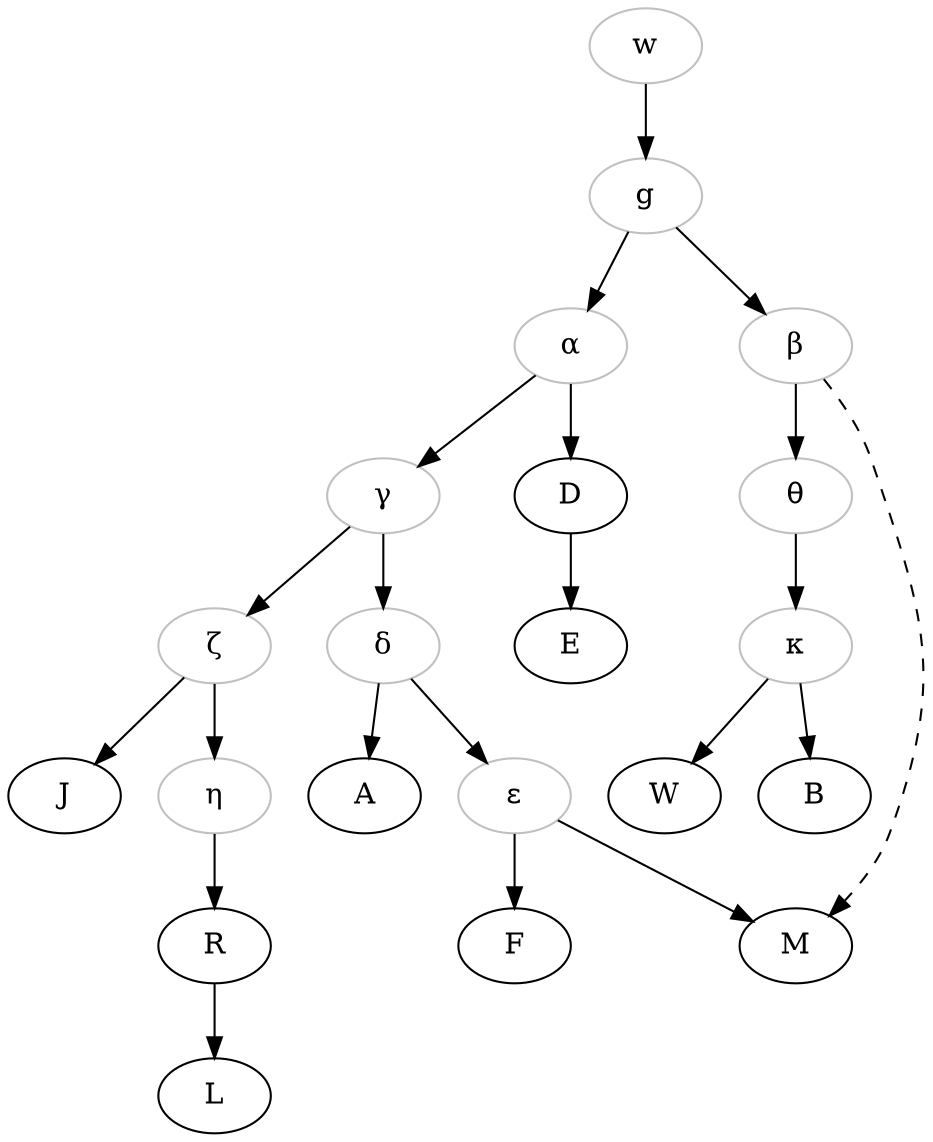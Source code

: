 digraph {
    w[color="grey"];
    g[color="grey"];
    alpha[color="grey", label="α"];
    gamma[color="grey", label="γ"];
    delta[color="grey", label="δ"];
    zeta[color="grey", label="ζ"];
    eta[color="grey", label="η"];
    theta[color="grey", label="θ"];
    kappa[color="grey", label="κ"];
    epsilon[color="grey", label="ε"];
    beta[color="grey", label="β"];
    w -> g;
    g -> alpha;
    g -> beta;
    beta -> theta;
    beta -> M [style="dashed"];
    theta -> kappa;

    alpha -> gamma;
    alpha -> D;
    D -> E;
    gamma -> delta;
    gamma -> zeta;
    delta -> A;
    delta -> epsilon;
    epsilon -> M;
    epsilon -> F;
    zeta -> J;
    zeta -> eta;
    eta -> R;
    R -> L;
    kappa -> B;
    kappa -> W;

}
